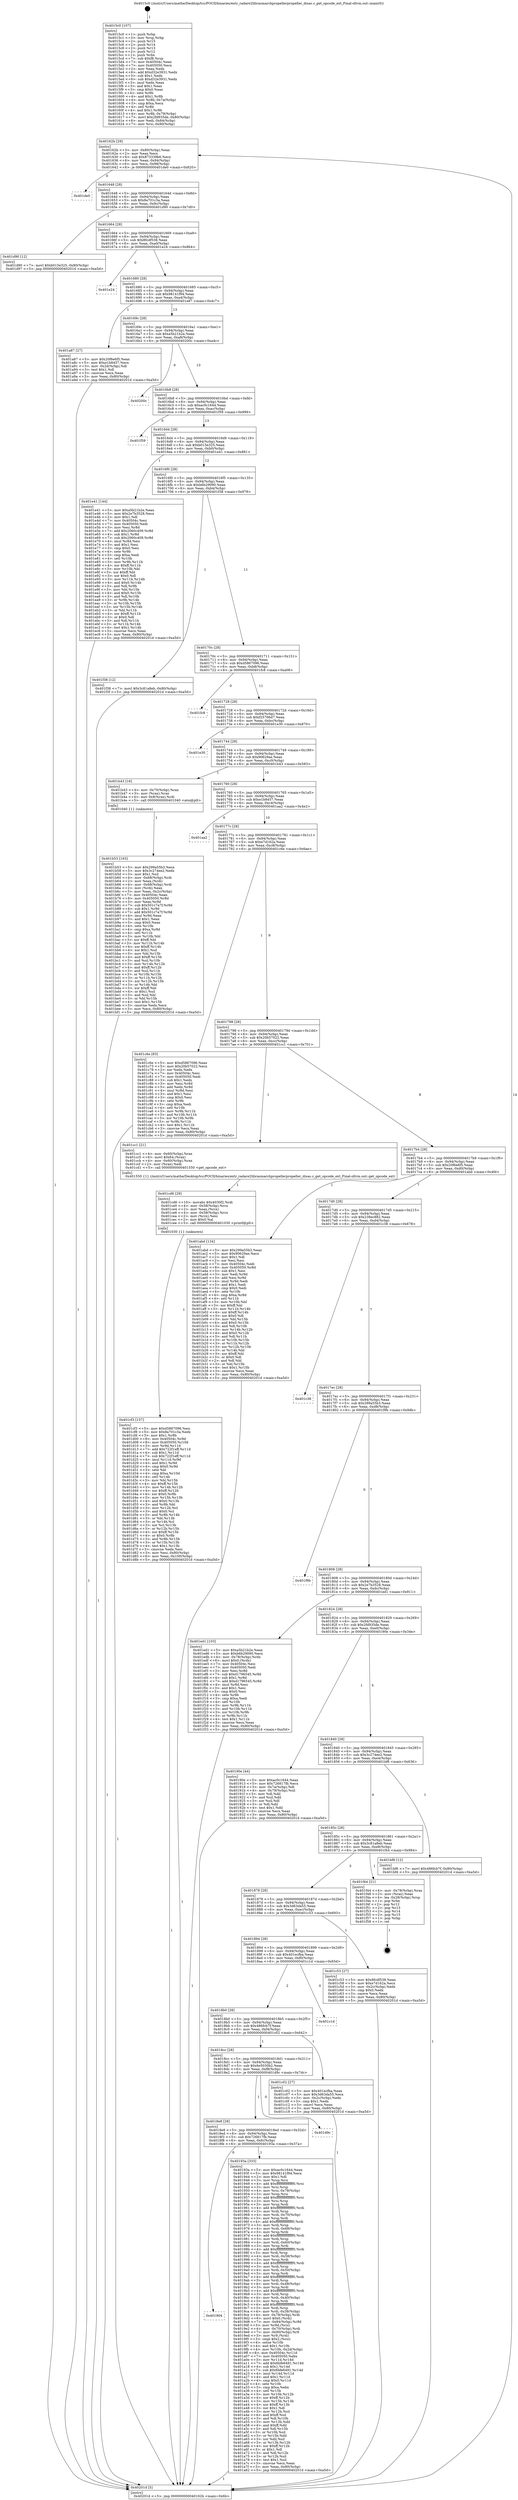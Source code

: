 digraph "0x4015c0" {
  label = "0x4015c0 (/mnt/c/Users/mathe/Desktop/tcc/POCII/binaries/extr_radare2librasmarchpropellerpropeller_disas.c_get_opcode_ext_Final-ollvm.out::main(0))"
  labelloc = "t"
  node[shape=record]

  Entry [label="",width=0.3,height=0.3,shape=circle,fillcolor=black,style=filled]
  "0x40162b" [label="{
     0x40162b [29]\l
     | [instrs]\l
     &nbsp;&nbsp;0x40162b \<+3\>: mov -0x80(%rbp),%eax\l
     &nbsp;&nbsp;0x40162e \<+2\>: mov %eax,%ecx\l
     &nbsp;&nbsp;0x401630 \<+6\>: sub $0x873339b6,%ecx\l
     &nbsp;&nbsp;0x401636 \<+6\>: mov %eax,-0x94(%rbp)\l
     &nbsp;&nbsp;0x40163c \<+6\>: mov %ecx,-0x98(%rbp)\l
     &nbsp;&nbsp;0x401642 \<+6\>: je 0000000000401de0 \<main+0x820\>\l
  }"]
  "0x401de0" [label="{
     0x401de0\l
  }", style=dashed]
  "0x401648" [label="{
     0x401648 [28]\l
     | [instrs]\l
     &nbsp;&nbsp;0x401648 \<+5\>: jmp 000000000040164d \<main+0x8d\>\l
     &nbsp;&nbsp;0x40164d \<+6\>: mov -0x94(%rbp),%eax\l
     &nbsp;&nbsp;0x401653 \<+5\>: sub $0x8a701c3a,%eax\l
     &nbsp;&nbsp;0x401658 \<+6\>: mov %eax,-0x9c(%rbp)\l
     &nbsp;&nbsp;0x40165e \<+6\>: je 0000000000401d90 \<main+0x7d0\>\l
  }"]
  Exit [label="",width=0.3,height=0.3,shape=circle,fillcolor=black,style=filled,peripheries=2]
  "0x401d90" [label="{
     0x401d90 [12]\l
     | [instrs]\l
     &nbsp;&nbsp;0x401d90 \<+7\>: movl $0xb015e325,-0x80(%rbp)\l
     &nbsp;&nbsp;0x401d97 \<+5\>: jmp 000000000040201d \<main+0xa5d\>\l
  }"]
  "0x401664" [label="{
     0x401664 [28]\l
     | [instrs]\l
     &nbsp;&nbsp;0x401664 \<+5\>: jmp 0000000000401669 \<main+0xa9\>\l
     &nbsp;&nbsp;0x401669 \<+6\>: mov -0x94(%rbp),%eax\l
     &nbsp;&nbsp;0x40166f \<+5\>: sub $0x8fcdf538,%eax\l
     &nbsp;&nbsp;0x401674 \<+6\>: mov %eax,-0xa0(%rbp)\l
     &nbsp;&nbsp;0x40167a \<+6\>: je 0000000000401e24 \<main+0x864\>\l
  }"]
  "0x401cf3" [label="{
     0x401cf3 [157]\l
     | [instrs]\l
     &nbsp;&nbsp;0x401cf3 \<+5\>: mov $0xd5867096,%esi\l
     &nbsp;&nbsp;0x401cf8 \<+5\>: mov $0x8a701c3a,%edx\l
     &nbsp;&nbsp;0x401cfd \<+3\>: mov $0x1,%r8b\l
     &nbsp;&nbsp;0x401d00 \<+8\>: mov 0x40504c,%r9d\l
     &nbsp;&nbsp;0x401d08 \<+8\>: mov 0x405050,%r10d\l
     &nbsp;&nbsp;0x401d10 \<+3\>: mov %r9d,%r11d\l
     &nbsp;&nbsp;0x401d13 \<+7\>: add $0x722f1eff,%r11d\l
     &nbsp;&nbsp;0x401d1a \<+4\>: sub $0x1,%r11d\l
     &nbsp;&nbsp;0x401d1e \<+7\>: sub $0x722f1eff,%r11d\l
     &nbsp;&nbsp;0x401d25 \<+4\>: imul %r11d,%r9d\l
     &nbsp;&nbsp;0x401d29 \<+4\>: and $0x1,%r9d\l
     &nbsp;&nbsp;0x401d2d \<+4\>: cmp $0x0,%r9d\l
     &nbsp;&nbsp;0x401d31 \<+3\>: sete %bl\l
     &nbsp;&nbsp;0x401d34 \<+4\>: cmp $0xa,%r10d\l
     &nbsp;&nbsp;0x401d38 \<+4\>: setl %r14b\l
     &nbsp;&nbsp;0x401d3c \<+3\>: mov %bl,%r15b\l
     &nbsp;&nbsp;0x401d3f \<+4\>: xor $0xff,%r15b\l
     &nbsp;&nbsp;0x401d43 \<+3\>: mov %r14b,%r12b\l
     &nbsp;&nbsp;0x401d46 \<+4\>: xor $0xff,%r12b\l
     &nbsp;&nbsp;0x401d4a \<+4\>: xor $0x0,%r8b\l
     &nbsp;&nbsp;0x401d4e \<+3\>: mov %r15b,%r13b\l
     &nbsp;&nbsp;0x401d51 \<+4\>: and $0x0,%r13b\l
     &nbsp;&nbsp;0x401d55 \<+3\>: and %r8b,%bl\l
     &nbsp;&nbsp;0x401d58 \<+3\>: mov %r12b,%cl\l
     &nbsp;&nbsp;0x401d5b \<+3\>: and $0x0,%cl\l
     &nbsp;&nbsp;0x401d5e \<+3\>: and %r8b,%r14b\l
     &nbsp;&nbsp;0x401d61 \<+3\>: or %bl,%r13b\l
     &nbsp;&nbsp;0x401d64 \<+3\>: or %r14b,%cl\l
     &nbsp;&nbsp;0x401d67 \<+3\>: xor %cl,%r13b\l
     &nbsp;&nbsp;0x401d6a \<+3\>: or %r12b,%r15b\l
     &nbsp;&nbsp;0x401d6d \<+4\>: xor $0xff,%r15b\l
     &nbsp;&nbsp;0x401d71 \<+4\>: or $0x0,%r8b\l
     &nbsp;&nbsp;0x401d75 \<+3\>: and %r8b,%r15b\l
     &nbsp;&nbsp;0x401d78 \<+3\>: or %r15b,%r13b\l
     &nbsp;&nbsp;0x401d7b \<+4\>: test $0x1,%r13b\l
     &nbsp;&nbsp;0x401d7f \<+3\>: cmovne %edx,%esi\l
     &nbsp;&nbsp;0x401d82 \<+3\>: mov %esi,-0x80(%rbp)\l
     &nbsp;&nbsp;0x401d85 \<+6\>: mov %eax,-0x100(%rbp)\l
     &nbsp;&nbsp;0x401d8b \<+5\>: jmp 000000000040201d \<main+0xa5d\>\l
  }"]
  "0x401e24" [label="{
     0x401e24\l
  }", style=dashed]
  "0x401680" [label="{
     0x401680 [28]\l
     | [instrs]\l
     &nbsp;&nbsp;0x401680 \<+5\>: jmp 0000000000401685 \<main+0xc5\>\l
     &nbsp;&nbsp;0x401685 \<+6\>: mov -0x94(%rbp),%eax\l
     &nbsp;&nbsp;0x40168b \<+5\>: sub $0x98141f94,%eax\l
     &nbsp;&nbsp;0x401690 \<+6\>: mov %eax,-0xa4(%rbp)\l
     &nbsp;&nbsp;0x401696 \<+6\>: je 0000000000401a87 \<main+0x4c7\>\l
  }"]
  "0x401cd6" [label="{
     0x401cd6 [29]\l
     | [instrs]\l
     &nbsp;&nbsp;0x401cd6 \<+10\>: movabs $0x4030f2,%rdi\l
     &nbsp;&nbsp;0x401ce0 \<+4\>: mov -0x58(%rbp),%rcx\l
     &nbsp;&nbsp;0x401ce4 \<+2\>: mov %eax,(%rcx)\l
     &nbsp;&nbsp;0x401ce6 \<+4\>: mov -0x58(%rbp),%rcx\l
     &nbsp;&nbsp;0x401cea \<+2\>: mov (%rcx),%esi\l
     &nbsp;&nbsp;0x401cec \<+2\>: mov $0x0,%al\l
     &nbsp;&nbsp;0x401cee \<+5\>: call 0000000000401030 \<printf@plt\>\l
     | [calls]\l
     &nbsp;&nbsp;0x401030 \{1\} (unknown)\l
  }"]
  "0x401a87" [label="{
     0x401a87 [27]\l
     | [instrs]\l
     &nbsp;&nbsp;0x401a87 \<+5\>: mov $0x20f6e6f5,%eax\l
     &nbsp;&nbsp;0x401a8c \<+5\>: mov $0xe1b8457,%ecx\l
     &nbsp;&nbsp;0x401a91 \<+3\>: mov -0x2d(%rbp),%dl\l
     &nbsp;&nbsp;0x401a94 \<+3\>: test $0x1,%dl\l
     &nbsp;&nbsp;0x401a97 \<+3\>: cmovne %ecx,%eax\l
     &nbsp;&nbsp;0x401a9a \<+3\>: mov %eax,-0x80(%rbp)\l
     &nbsp;&nbsp;0x401a9d \<+5\>: jmp 000000000040201d \<main+0xa5d\>\l
  }"]
  "0x40169c" [label="{
     0x40169c [28]\l
     | [instrs]\l
     &nbsp;&nbsp;0x40169c \<+5\>: jmp 00000000004016a1 \<main+0xe1\>\l
     &nbsp;&nbsp;0x4016a1 \<+6\>: mov -0x94(%rbp),%eax\l
     &nbsp;&nbsp;0x4016a7 \<+5\>: sub $0xa5b21b2e,%eax\l
     &nbsp;&nbsp;0x4016ac \<+6\>: mov %eax,-0xa8(%rbp)\l
     &nbsp;&nbsp;0x4016b2 \<+6\>: je 000000000040200c \<main+0xa4c\>\l
  }"]
  "0x401b53" [label="{
     0x401b53 [163]\l
     | [instrs]\l
     &nbsp;&nbsp;0x401b53 \<+5\>: mov $0x299a55b3,%ecx\l
     &nbsp;&nbsp;0x401b58 \<+5\>: mov $0x3c274ee2,%edx\l
     &nbsp;&nbsp;0x401b5d \<+3\>: mov $0x1,%sil\l
     &nbsp;&nbsp;0x401b60 \<+4\>: mov -0x68(%rbp),%rdi\l
     &nbsp;&nbsp;0x401b64 \<+2\>: mov %eax,(%rdi)\l
     &nbsp;&nbsp;0x401b66 \<+4\>: mov -0x68(%rbp),%rdi\l
     &nbsp;&nbsp;0x401b6a \<+2\>: mov (%rdi),%eax\l
     &nbsp;&nbsp;0x401b6c \<+3\>: mov %eax,-0x2c(%rbp)\l
     &nbsp;&nbsp;0x401b6f \<+7\>: mov 0x40504c,%eax\l
     &nbsp;&nbsp;0x401b76 \<+8\>: mov 0x405050,%r8d\l
     &nbsp;&nbsp;0x401b7e \<+3\>: mov %eax,%r9d\l
     &nbsp;&nbsp;0x401b81 \<+7\>: sub $0x501c7a7f,%r9d\l
     &nbsp;&nbsp;0x401b88 \<+4\>: sub $0x1,%r9d\l
     &nbsp;&nbsp;0x401b8c \<+7\>: add $0x501c7a7f,%r9d\l
     &nbsp;&nbsp;0x401b93 \<+4\>: imul %r9d,%eax\l
     &nbsp;&nbsp;0x401b97 \<+3\>: and $0x1,%eax\l
     &nbsp;&nbsp;0x401b9a \<+3\>: cmp $0x0,%eax\l
     &nbsp;&nbsp;0x401b9d \<+4\>: sete %r10b\l
     &nbsp;&nbsp;0x401ba1 \<+4\>: cmp $0xa,%r8d\l
     &nbsp;&nbsp;0x401ba5 \<+4\>: setl %r11b\l
     &nbsp;&nbsp;0x401ba9 \<+3\>: mov %r10b,%bl\l
     &nbsp;&nbsp;0x401bac \<+3\>: xor $0xff,%bl\l
     &nbsp;&nbsp;0x401baf \<+3\>: mov %r11b,%r14b\l
     &nbsp;&nbsp;0x401bb2 \<+4\>: xor $0xff,%r14b\l
     &nbsp;&nbsp;0x401bb6 \<+4\>: xor $0x1,%sil\l
     &nbsp;&nbsp;0x401bba \<+3\>: mov %bl,%r15b\l
     &nbsp;&nbsp;0x401bbd \<+4\>: and $0xff,%r15b\l
     &nbsp;&nbsp;0x401bc1 \<+3\>: and %sil,%r10b\l
     &nbsp;&nbsp;0x401bc4 \<+3\>: mov %r14b,%r12b\l
     &nbsp;&nbsp;0x401bc7 \<+4\>: and $0xff,%r12b\l
     &nbsp;&nbsp;0x401bcb \<+3\>: and %sil,%r11b\l
     &nbsp;&nbsp;0x401bce \<+3\>: or %r10b,%r15b\l
     &nbsp;&nbsp;0x401bd1 \<+3\>: or %r11b,%r12b\l
     &nbsp;&nbsp;0x401bd4 \<+3\>: xor %r12b,%r15b\l
     &nbsp;&nbsp;0x401bd7 \<+3\>: or %r14b,%bl\l
     &nbsp;&nbsp;0x401bda \<+3\>: xor $0xff,%bl\l
     &nbsp;&nbsp;0x401bdd \<+4\>: or $0x1,%sil\l
     &nbsp;&nbsp;0x401be1 \<+3\>: and %sil,%bl\l
     &nbsp;&nbsp;0x401be4 \<+3\>: or %bl,%r15b\l
     &nbsp;&nbsp;0x401be7 \<+4\>: test $0x1,%r15b\l
     &nbsp;&nbsp;0x401beb \<+3\>: cmovne %edx,%ecx\l
     &nbsp;&nbsp;0x401bee \<+3\>: mov %ecx,-0x80(%rbp)\l
     &nbsp;&nbsp;0x401bf1 \<+5\>: jmp 000000000040201d \<main+0xa5d\>\l
  }"]
  "0x40200c" [label="{
     0x40200c\l
  }", style=dashed]
  "0x4016b8" [label="{
     0x4016b8 [28]\l
     | [instrs]\l
     &nbsp;&nbsp;0x4016b8 \<+5\>: jmp 00000000004016bd \<main+0xfd\>\l
     &nbsp;&nbsp;0x4016bd \<+6\>: mov -0x94(%rbp),%eax\l
     &nbsp;&nbsp;0x4016c3 \<+5\>: sub $0xac0c1644,%eax\l
     &nbsp;&nbsp;0x4016c8 \<+6\>: mov %eax,-0xac(%rbp)\l
     &nbsp;&nbsp;0x4016ce \<+6\>: je 0000000000401f59 \<main+0x999\>\l
  }"]
  "0x401904" [label="{
     0x401904\l
  }", style=dashed]
  "0x401f59" [label="{
     0x401f59\l
  }", style=dashed]
  "0x4016d4" [label="{
     0x4016d4 [28]\l
     | [instrs]\l
     &nbsp;&nbsp;0x4016d4 \<+5\>: jmp 00000000004016d9 \<main+0x119\>\l
     &nbsp;&nbsp;0x4016d9 \<+6\>: mov -0x94(%rbp),%eax\l
     &nbsp;&nbsp;0x4016df \<+5\>: sub $0xb015e325,%eax\l
     &nbsp;&nbsp;0x4016e4 \<+6\>: mov %eax,-0xb0(%rbp)\l
     &nbsp;&nbsp;0x4016ea \<+6\>: je 0000000000401e41 \<main+0x881\>\l
  }"]
  "0x40193a" [label="{
     0x40193a [333]\l
     | [instrs]\l
     &nbsp;&nbsp;0x40193a \<+5\>: mov $0xac0c1644,%eax\l
     &nbsp;&nbsp;0x40193f \<+5\>: mov $0x98141f94,%ecx\l
     &nbsp;&nbsp;0x401944 \<+2\>: mov $0x1,%dl\l
     &nbsp;&nbsp;0x401946 \<+3\>: mov %rsp,%rsi\l
     &nbsp;&nbsp;0x401949 \<+4\>: add $0xfffffffffffffff0,%rsi\l
     &nbsp;&nbsp;0x40194d \<+3\>: mov %rsi,%rsp\l
     &nbsp;&nbsp;0x401950 \<+4\>: mov %rsi,-0x78(%rbp)\l
     &nbsp;&nbsp;0x401954 \<+3\>: mov %rsp,%rsi\l
     &nbsp;&nbsp;0x401957 \<+4\>: add $0xfffffffffffffff0,%rsi\l
     &nbsp;&nbsp;0x40195b \<+3\>: mov %rsi,%rsp\l
     &nbsp;&nbsp;0x40195e \<+3\>: mov %rsp,%rdi\l
     &nbsp;&nbsp;0x401961 \<+4\>: add $0xfffffffffffffff0,%rdi\l
     &nbsp;&nbsp;0x401965 \<+3\>: mov %rdi,%rsp\l
     &nbsp;&nbsp;0x401968 \<+4\>: mov %rdi,-0x70(%rbp)\l
     &nbsp;&nbsp;0x40196c \<+3\>: mov %rsp,%rdi\l
     &nbsp;&nbsp;0x40196f \<+4\>: add $0xfffffffffffffff0,%rdi\l
     &nbsp;&nbsp;0x401973 \<+3\>: mov %rdi,%rsp\l
     &nbsp;&nbsp;0x401976 \<+4\>: mov %rdi,-0x68(%rbp)\l
     &nbsp;&nbsp;0x40197a \<+3\>: mov %rsp,%rdi\l
     &nbsp;&nbsp;0x40197d \<+4\>: add $0xfffffffffffffff0,%rdi\l
     &nbsp;&nbsp;0x401981 \<+3\>: mov %rdi,%rsp\l
     &nbsp;&nbsp;0x401984 \<+4\>: mov %rdi,-0x60(%rbp)\l
     &nbsp;&nbsp;0x401988 \<+3\>: mov %rsp,%rdi\l
     &nbsp;&nbsp;0x40198b \<+4\>: add $0xfffffffffffffff0,%rdi\l
     &nbsp;&nbsp;0x40198f \<+3\>: mov %rdi,%rsp\l
     &nbsp;&nbsp;0x401992 \<+4\>: mov %rdi,-0x58(%rbp)\l
     &nbsp;&nbsp;0x401996 \<+3\>: mov %rsp,%rdi\l
     &nbsp;&nbsp;0x401999 \<+4\>: add $0xfffffffffffffff0,%rdi\l
     &nbsp;&nbsp;0x40199d \<+3\>: mov %rdi,%rsp\l
     &nbsp;&nbsp;0x4019a0 \<+4\>: mov %rdi,-0x50(%rbp)\l
     &nbsp;&nbsp;0x4019a4 \<+3\>: mov %rsp,%rdi\l
     &nbsp;&nbsp;0x4019a7 \<+4\>: add $0xfffffffffffffff0,%rdi\l
     &nbsp;&nbsp;0x4019ab \<+3\>: mov %rdi,%rsp\l
     &nbsp;&nbsp;0x4019ae \<+4\>: mov %rdi,-0x48(%rbp)\l
     &nbsp;&nbsp;0x4019b2 \<+3\>: mov %rsp,%rdi\l
     &nbsp;&nbsp;0x4019b5 \<+4\>: add $0xfffffffffffffff0,%rdi\l
     &nbsp;&nbsp;0x4019b9 \<+3\>: mov %rdi,%rsp\l
     &nbsp;&nbsp;0x4019bc \<+4\>: mov %rdi,-0x40(%rbp)\l
     &nbsp;&nbsp;0x4019c0 \<+3\>: mov %rsp,%rdi\l
     &nbsp;&nbsp;0x4019c3 \<+4\>: add $0xfffffffffffffff0,%rdi\l
     &nbsp;&nbsp;0x4019c7 \<+3\>: mov %rdi,%rsp\l
     &nbsp;&nbsp;0x4019ca \<+4\>: mov %rdi,-0x38(%rbp)\l
     &nbsp;&nbsp;0x4019ce \<+4\>: mov -0x78(%rbp),%rdi\l
     &nbsp;&nbsp;0x4019d2 \<+6\>: movl $0x0,(%rdi)\l
     &nbsp;&nbsp;0x4019d8 \<+7\>: mov -0x84(%rbp),%r8d\l
     &nbsp;&nbsp;0x4019df \<+3\>: mov %r8d,(%rsi)\l
     &nbsp;&nbsp;0x4019e2 \<+4\>: mov -0x70(%rbp),%rdi\l
     &nbsp;&nbsp;0x4019e6 \<+7\>: mov -0x90(%rbp),%r9\l
     &nbsp;&nbsp;0x4019ed \<+3\>: mov %r9,(%rdi)\l
     &nbsp;&nbsp;0x4019f0 \<+3\>: cmpl $0x2,(%rsi)\l
     &nbsp;&nbsp;0x4019f3 \<+4\>: setne %r10b\l
     &nbsp;&nbsp;0x4019f7 \<+4\>: and $0x1,%r10b\l
     &nbsp;&nbsp;0x4019fb \<+4\>: mov %r10b,-0x2d(%rbp)\l
     &nbsp;&nbsp;0x4019ff \<+8\>: mov 0x40504c,%r11d\l
     &nbsp;&nbsp;0x401a07 \<+7\>: mov 0x405050,%ebx\l
     &nbsp;&nbsp;0x401a0e \<+3\>: mov %r11d,%r14d\l
     &nbsp;&nbsp;0x401a11 \<+7\>: add $0x6bfe6491,%r14d\l
     &nbsp;&nbsp;0x401a18 \<+4\>: sub $0x1,%r14d\l
     &nbsp;&nbsp;0x401a1c \<+7\>: sub $0x6bfe6491,%r14d\l
     &nbsp;&nbsp;0x401a23 \<+4\>: imul %r14d,%r11d\l
     &nbsp;&nbsp;0x401a27 \<+4\>: and $0x1,%r11d\l
     &nbsp;&nbsp;0x401a2b \<+4\>: cmp $0x0,%r11d\l
     &nbsp;&nbsp;0x401a2f \<+4\>: sete %r10b\l
     &nbsp;&nbsp;0x401a33 \<+3\>: cmp $0xa,%ebx\l
     &nbsp;&nbsp;0x401a36 \<+4\>: setl %r15b\l
     &nbsp;&nbsp;0x401a3a \<+3\>: mov %r10b,%r12b\l
     &nbsp;&nbsp;0x401a3d \<+4\>: xor $0xff,%r12b\l
     &nbsp;&nbsp;0x401a41 \<+3\>: mov %r15b,%r13b\l
     &nbsp;&nbsp;0x401a44 \<+4\>: xor $0xff,%r13b\l
     &nbsp;&nbsp;0x401a48 \<+3\>: xor $0x1,%dl\l
     &nbsp;&nbsp;0x401a4b \<+3\>: mov %r12b,%sil\l
     &nbsp;&nbsp;0x401a4e \<+4\>: and $0xff,%sil\l
     &nbsp;&nbsp;0x401a52 \<+3\>: and %dl,%r10b\l
     &nbsp;&nbsp;0x401a55 \<+3\>: mov %r13b,%dil\l
     &nbsp;&nbsp;0x401a58 \<+4\>: and $0xff,%dil\l
     &nbsp;&nbsp;0x401a5c \<+3\>: and %dl,%r15b\l
     &nbsp;&nbsp;0x401a5f \<+3\>: or %r10b,%sil\l
     &nbsp;&nbsp;0x401a62 \<+3\>: or %r15b,%dil\l
     &nbsp;&nbsp;0x401a65 \<+3\>: xor %dil,%sil\l
     &nbsp;&nbsp;0x401a68 \<+3\>: or %r13b,%r12b\l
     &nbsp;&nbsp;0x401a6b \<+4\>: xor $0xff,%r12b\l
     &nbsp;&nbsp;0x401a6f \<+3\>: or $0x1,%dl\l
     &nbsp;&nbsp;0x401a72 \<+3\>: and %dl,%r12b\l
     &nbsp;&nbsp;0x401a75 \<+3\>: or %r12b,%sil\l
     &nbsp;&nbsp;0x401a78 \<+4\>: test $0x1,%sil\l
     &nbsp;&nbsp;0x401a7c \<+3\>: cmovne %ecx,%eax\l
     &nbsp;&nbsp;0x401a7f \<+3\>: mov %eax,-0x80(%rbp)\l
     &nbsp;&nbsp;0x401a82 \<+5\>: jmp 000000000040201d \<main+0xa5d\>\l
  }"]
  "0x401e41" [label="{
     0x401e41 [144]\l
     | [instrs]\l
     &nbsp;&nbsp;0x401e41 \<+5\>: mov $0xa5b21b2e,%eax\l
     &nbsp;&nbsp;0x401e46 \<+5\>: mov $0x2e7b3528,%ecx\l
     &nbsp;&nbsp;0x401e4b \<+2\>: mov $0x1,%dl\l
     &nbsp;&nbsp;0x401e4d \<+7\>: mov 0x40504c,%esi\l
     &nbsp;&nbsp;0x401e54 \<+7\>: mov 0x405050,%edi\l
     &nbsp;&nbsp;0x401e5b \<+3\>: mov %esi,%r8d\l
     &nbsp;&nbsp;0x401e5e \<+7\>: add $0x2060c409,%r8d\l
     &nbsp;&nbsp;0x401e65 \<+4\>: sub $0x1,%r8d\l
     &nbsp;&nbsp;0x401e69 \<+7\>: sub $0x2060c409,%r8d\l
     &nbsp;&nbsp;0x401e70 \<+4\>: imul %r8d,%esi\l
     &nbsp;&nbsp;0x401e74 \<+3\>: and $0x1,%esi\l
     &nbsp;&nbsp;0x401e77 \<+3\>: cmp $0x0,%esi\l
     &nbsp;&nbsp;0x401e7a \<+4\>: sete %r9b\l
     &nbsp;&nbsp;0x401e7e \<+3\>: cmp $0xa,%edi\l
     &nbsp;&nbsp;0x401e81 \<+4\>: setl %r10b\l
     &nbsp;&nbsp;0x401e85 \<+3\>: mov %r9b,%r11b\l
     &nbsp;&nbsp;0x401e88 \<+4\>: xor $0xff,%r11b\l
     &nbsp;&nbsp;0x401e8c \<+3\>: mov %r10b,%bl\l
     &nbsp;&nbsp;0x401e8f \<+3\>: xor $0xff,%bl\l
     &nbsp;&nbsp;0x401e92 \<+3\>: xor $0x0,%dl\l
     &nbsp;&nbsp;0x401e95 \<+3\>: mov %r11b,%r14b\l
     &nbsp;&nbsp;0x401e98 \<+4\>: and $0x0,%r14b\l
     &nbsp;&nbsp;0x401e9c \<+3\>: and %dl,%r9b\l
     &nbsp;&nbsp;0x401e9f \<+3\>: mov %bl,%r15b\l
     &nbsp;&nbsp;0x401ea2 \<+4\>: and $0x0,%r15b\l
     &nbsp;&nbsp;0x401ea6 \<+3\>: and %dl,%r10b\l
     &nbsp;&nbsp;0x401ea9 \<+3\>: or %r9b,%r14b\l
     &nbsp;&nbsp;0x401eac \<+3\>: or %r10b,%r15b\l
     &nbsp;&nbsp;0x401eaf \<+3\>: xor %r15b,%r14b\l
     &nbsp;&nbsp;0x401eb2 \<+3\>: or %bl,%r11b\l
     &nbsp;&nbsp;0x401eb5 \<+4\>: xor $0xff,%r11b\l
     &nbsp;&nbsp;0x401eb9 \<+3\>: or $0x0,%dl\l
     &nbsp;&nbsp;0x401ebc \<+3\>: and %dl,%r11b\l
     &nbsp;&nbsp;0x401ebf \<+3\>: or %r11b,%r14b\l
     &nbsp;&nbsp;0x401ec2 \<+4\>: test $0x1,%r14b\l
     &nbsp;&nbsp;0x401ec6 \<+3\>: cmovne %ecx,%eax\l
     &nbsp;&nbsp;0x401ec9 \<+3\>: mov %eax,-0x80(%rbp)\l
     &nbsp;&nbsp;0x401ecc \<+5\>: jmp 000000000040201d \<main+0xa5d\>\l
  }"]
  "0x4016f0" [label="{
     0x4016f0 [28]\l
     | [instrs]\l
     &nbsp;&nbsp;0x4016f0 \<+5\>: jmp 00000000004016f5 \<main+0x135\>\l
     &nbsp;&nbsp;0x4016f5 \<+6\>: mov -0x94(%rbp),%eax\l
     &nbsp;&nbsp;0x4016fb \<+5\>: sub $0xb6b29090,%eax\l
     &nbsp;&nbsp;0x401700 \<+6\>: mov %eax,-0xb4(%rbp)\l
     &nbsp;&nbsp;0x401706 \<+6\>: je 0000000000401f38 \<main+0x978\>\l
  }"]
  "0x4018e8" [label="{
     0x4018e8 [28]\l
     | [instrs]\l
     &nbsp;&nbsp;0x4018e8 \<+5\>: jmp 00000000004018ed \<main+0x32d\>\l
     &nbsp;&nbsp;0x4018ed \<+6\>: mov -0x94(%rbp),%eax\l
     &nbsp;&nbsp;0x4018f3 \<+5\>: sub $0x726817fb,%eax\l
     &nbsp;&nbsp;0x4018f8 \<+6\>: mov %eax,-0xfc(%rbp)\l
     &nbsp;&nbsp;0x4018fe \<+6\>: je 000000000040193a \<main+0x37a\>\l
  }"]
  "0x401f38" [label="{
     0x401f38 [12]\l
     | [instrs]\l
     &nbsp;&nbsp;0x401f38 \<+7\>: movl $0x3c81a8eb,-0x80(%rbp)\l
     &nbsp;&nbsp;0x401f3f \<+5\>: jmp 000000000040201d \<main+0xa5d\>\l
  }"]
  "0x40170c" [label="{
     0x40170c [28]\l
     | [instrs]\l
     &nbsp;&nbsp;0x40170c \<+5\>: jmp 0000000000401711 \<main+0x151\>\l
     &nbsp;&nbsp;0x401711 \<+6\>: mov -0x94(%rbp),%eax\l
     &nbsp;&nbsp;0x401717 \<+5\>: sub $0xd5867096,%eax\l
     &nbsp;&nbsp;0x40171c \<+6\>: mov %eax,-0xb8(%rbp)\l
     &nbsp;&nbsp;0x401722 \<+6\>: je 0000000000401fc8 \<main+0xa08\>\l
  }"]
  "0x401d9c" [label="{
     0x401d9c\l
  }", style=dashed]
  "0x401fc8" [label="{
     0x401fc8\l
  }", style=dashed]
  "0x401728" [label="{
     0x401728 [28]\l
     | [instrs]\l
     &nbsp;&nbsp;0x401728 \<+5\>: jmp 000000000040172d \<main+0x16d\>\l
     &nbsp;&nbsp;0x40172d \<+6\>: mov -0x94(%rbp),%eax\l
     &nbsp;&nbsp;0x401733 \<+5\>: sub $0xf25766d7,%eax\l
     &nbsp;&nbsp;0x401738 \<+6\>: mov %eax,-0xbc(%rbp)\l
     &nbsp;&nbsp;0x40173e \<+6\>: je 0000000000401e30 \<main+0x870\>\l
  }"]
  "0x4018cc" [label="{
     0x4018cc [28]\l
     | [instrs]\l
     &nbsp;&nbsp;0x4018cc \<+5\>: jmp 00000000004018d1 \<main+0x311\>\l
     &nbsp;&nbsp;0x4018d1 \<+6\>: mov -0x94(%rbp),%eax\l
     &nbsp;&nbsp;0x4018d7 \<+5\>: sub $0x6e5030b2,%eax\l
     &nbsp;&nbsp;0x4018dc \<+6\>: mov %eax,-0xf8(%rbp)\l
     &nbsp;&nbsp;0x4018e2 \<+6\>: je 0000000000401d9c \<main+0x7dc\>\l
  }"]
  "0x401e30" [label="{
     0x401e30\l
  }", style=dashed]
  "0x401744" [label="{
     0x401744 [28]\l
     | [instrs]\l
     &nbsp;&nbsp;0x401744 \<+5\>: jmp 0000000000401749 \<main+0x189\>\l
     &nbsp;&nbsp;0x401749 \<+6\>: mov -0x94(%rbp),%eax\l
     &nbsp;&nbsp;0x40174f \<+5\>: sub $0x90629ae,%eax\l
     &nbsp;&nbsp;0x401754 \<+6\>: mov %eax,-0xc0(%rbp)\l
     &nbsp;&nbsp;0x40175a \<+6\>: je 0000000000401b43 \<main+0x583\>\l
  }"]
  "0x401c02" [label="{
     0x401c02 [27]\l
     | [instrs]\l
     &nbsp;&nbsp;0x401c02 \<+5\>: mov $0x401ecfba,%eax\l
     &nbsp;&nbsp;0x401c07 \<+5\>: mov $0x3d63da55,%ecx\l
     &nbsp;&nbsp;0x401c0c \<+3\>: mov -0x2c(%rbp),%edx\l
     &nbsp;&nbsp;0x401c0f \<+3\>: cmp $0x1,%edx\l
     &nbsp;&nbsp;0x401c12 \<+3\>: cmovl %ecx,%eax\l
     &nbsp;&nbsp;0x401c15 \<+3\>: mov %eax,-0x80(%rbp)\l
     &nbsp;&nbsp;0x401c18 \<+5\>: jmp 000000000040201d \<main+0xa5d\>\l
  }"]
  "0x401b43" [label="{
     0x401b43 [16]\l
     | [instrs]\l
     &nbsp;&nbsp;0x401b43 \<+4\>: mov -0x70(%rbp),%rax\l
     &nbsp;&nbsp;0x401b47 \<+3\>: mov (%rax),%rax\l
     &nbsp;&nbsp;0x401b4a \<+4\>: mov 0x8(%rax),%rdi\l
     &nbsp;&nbsp;0x401b4e \<+5\>: call 0000000000401040 \<atoi@plt\>\l
     | [calls]\l
     &nbsp;&nbsp;0x401040 \{1\} (unknown)\l
  }"]
  "0x401760" [label="{
     0x401760 [28]\l
     | [instrs]\l
     &nbsp;&nbsp;0x401760 \<+5\>: jmp 0000000000401765 \<main+0x1a5\>\l
     &nbsp;&nbsp;0x401765 \<+6\>: mov -0x94(%rbp),%eax\l
     &nbsp;&nbsp;0x40176b \<+5\>: sub $0xe1b8457,%eax\l
     &nbsp;&nbsp;0x401770 \<+6\>: mov %eax,-0xc4(%rbp)\l
     &nbsp;&nbsp;0x401776 \<+6\>: je 0000000000401aa2 \<main+0x4e2\>\l
  }"]
  "0x4018b0" [label="{
     0x4018b0 [28]\l
     | [instrs]\l
     &nbsp;&nbsp;0x4018b0 \<+5\>: jmp 00000000004018b5 \<main+0x2f5\>\l
     &nbsp;&nbsp;0x4018b5 \<+6\>: mov -0x94(%rbp),%eax\l
     &nbsp;&nbsp;0x4018bb \<+5\>: sub $0x486fcb7f,%eax\l
     &nbsp;&nbsp;0x4018c0 \<+6\>: mov %eax,-0xf4(%rbp)\l
     &nbsp;&nbsp;0x4018c6 \<+6\>: je 0000000000401c02 \<main+0x642\>\l
  }"]
  "0x401aa2" [label="{
     0x401aa2\l
  }", style=dashed]
  "0x40177c" [label="{
     0x40177c [28]\l
     | [instrs]\l
     &nbsp;&nbsp;0x40177c \<+5\>: jmp 0000000000401781 \<main+0x1c1\>\l
     &nbsp;&nbsp;0x401781 \<+6\>: mov -0x94(%rbp),%eax\l
     &nbsp;&nbsp;0x401787 \<+5\>: sub $0xe7d162a,%eax\l
     &nbsp;&nbsp;0x40178c \<+6\>: mov %eax,-0xc8(%rbp)\l
     &nbsp;&nbsp;0x401792 \<+6\>: je 0000000000401c6e \<main+0x6ae\>\l
  }"]
  "0x401c1d" [label="{
     0x401c1d\l
  }", style=dashed]
  "0x401c6e" [label="{
     0x401c6e [83]\l
     | [instrs]\l
     &nbsp;&nbsp;0x401c6e \<+5\>: mov $0xd5867096,%eax\l
     &nbsp;&nbsp;0x401c73 \<+5\>: mov $0x20b57022,%ecx\l
     &nbsp;&nbsp;0x401c78 \<+2\>: xor %edx,%edx\l
     &nbsp;&nbsp;0x401c7a \<+7\>: mov 0x40504c,%esi\l
     &nbsp;&nbsp;0x401c81 \<+7\>: mov 0x405050,%edi\l
     &nbsp;&nbsp;0x401c88 \<+3\>: sub $0x1,%edx\l
     &nbsp;&nbsp;0x401c8b \<+3\>: mov %esi,%r8d\l
     &nbsp;&nbsp;0x401c8e \<+3\>: add %edx,%r8d\l
     &nbsp;&nbsp;0x401c91 \<+4\>: imul %r8d,%esi\l
     &nbsp;&nbsp;0x401c95 \<+3\>: and $0x1,%esi\l
     &nbsp;&nbsp;0x401c98 \<+3\>: cmp $0x0,%esi\l
     &nbsp;&nbsp;0x401c9b \<+4\>: sete %r9b\l
     &nbsp;&nbsp;0x401c9f \<+3\>: cmp $0xa,%edi\l
     &nbsp;&nbsp;0x401ca2 \<+4\>: setl %r10b\l
     &nbsp;&nbsp;0x401ca6 \<+3\>: mov %r9b,%r11b\l
     &nbsp;&nbsp;0x401ca9 \<+3\>: and %r10b,%r11b\l
     &nbsp;&nbsp;0x401cac \<+3\>: xor %r10b,%r9b\l
     &nbsp;&nbsp;0x401caf \<+3\>: or %r9b,%r11b\l
     &nbsp;&nbsp;0x401cb2 \<+4\>: test $0x1,%r11b\l
     &nbsp;&nbsp;0x401cb6 \<+3\>: cmovne %ecx,%eax\l
     &nbsp;&nbsp;0x401cb9 \<+3\>: mov %eax,-0x80(%rbp)\l
     &nbsp;&nbsp;0x401cbc \<+5\>: jmp 000000000040201d \<main+0xa5d\>\l
  }"]
  "0x401798" [label="{
     0x401798 [28]\l
     | [instrs]\l
     &nbsp;&nbsp;0x401798 \<+5\>: jmp 000000000040179d \<main+0x1dd\>\l
     &nbsp;&nbsp;0x40179d \<+6\>: mov -0x94(%rbp),%eax\l
     &nbsp;&nbsp;0x4017a3 \<+5\>: sub $0x20b57022,%eax\l
     &nbsp;&nbsp;0x4017a8 \<+6\>: mov %eax,-0xcc(%rbp)\l
     &nbsp;&nbsp;0x4017ae \<+6\>: je 0000000000401cc1 \<main+0x701\>\l
  }"]
  "0x401894" [label="{
     0x401894 [28]\l
     | [instrs]\l
     &nbsp;&nbsp;0x401894 \<+5\>: jmp 0000000000401899 \<main+0x2d9\>\l
     &nbsp;&nbsp;0x401899 \<+6\>: mov -0x94(%rbp),%eax\l
     &nbsp;&nbsp;0x40189f \<+5\>: sub $0x401ecfba,%eax\l
     &nbsp;&nbsp;0x4018a4 \<+6\>: mov %eax,-0xf0(%rbp)\l
     &nbsp;&nbsp;0x4018aa \<+6\>: je 0000000000401c1d \<main+0x65d\>\l
  }"]
  "0x401cc1" [label="{
     0x401cc1 [21]\l
     | [instrs]\l
     &nbsp;&nbsp;0x401cc1 \<+4\>: mov -0x60(%rbp),%rax\l
     &nbsp;&nbsp;0x401cc5 \<+6\>: movl $0x64,(%rax)\l
     &nbsp;&nbsp;0x401ccb \<+4\>: mov -0x60(%rbp),%rax\l
     &nbsp;&nbsp;0x401ccf \<+2\>: mov (%rax),%edi\l
     &nbsp;&nbsp;0x401cd1 \<+5\>: call 0000000000401550 \<get_opcode_ext\>\l
     | [calls]\l
     &nbsp;&nbsp;0x401550 \{1\} (/mnt/c/Users/mathe/Desktop/tcc/POCII/binaries/extr_radare2librasmarchpropellerpropeller_disas.c_get_opcode_ext_Final-ollvm.out::get_opcode_ext)\l
  }"]
  "0x4017b4" [label="{
     0x4017b4 [28]\l
     | [instrs]\l
     &nbsp;&nbsp;0x4017b4 \<+5\>: jmp 00000000004017b9 \<main+0x1f9\>\l
     &nbsp;&nbsp;0x4017b9 \<+6\>: mov -0x94(%rbp),%eax\l
     &nbsp;&nbsp;0x4017bf \<+5\>: sub $0x20f6e6f5,%eax\l
     &nbsp;&nbsp;0x4017c4 \<+6\>: mov %eax,-0xd0(%rbp)\l
     &nbsp;&nbsp;0x4017ca \<+6\>: je 0000000000401abd \<main+0x4fd\>\l
  }"]
  "0x401c53" [label="{
     0x401c53 [27]\l
     | [instrs]\l
     &nbsp;&nbsp;0x401c53 \<+5\>: mov $0x8fcdf538,%eax\l
     &nbsp;&nbsp;0x401c58 \<+5\>: mov $0xe7d162a,%ecx\l
     &nbsp;&nbsp;0x401c5d \<+3\>: mov -0x2c(%rbp),%edx\l
     &nbsp;&nbsp;0x401c60 \<+3\>: cmp $0x0,%edx\l
     &nbsp;&nbsp;0x401c63 \<+3\>: cmove %ecx,%eax\l
     &nbsp;&nbsp;0x401c66 \<+3\>: mov %eax,-0x80(%rbp)\l
     &nbsp;&nbsp;0x401c69 \<+5\>: jmp 000000000040201d \<main+0xa5d\>\l
  }"]
  "0x401abd" [label="{
     0x401abd [134]\l
     | [instrs]\l
     &nbsp;&nbsp;0x401abd \<+5\>: mov $0x299a55b3,%eax\l
     &nbsp;&nbsp;0x401ac2 \<+5\>: mov $0x90629ae,%ecx\l
     &nbsp;&nbsp;0x401ac7 \<+2\>: mov $0x1,%dl\l
     &nbsp;&nbsp;0x401ac9 \<+2\>: xor %esi,%esi\l
     &nbsp;&nbsp;0x401acb \<+7\>: mov 0x40504c,%edi\l
     &nbsp;&nbsp;0x401ad2 \<+8\>: mov 0x405050,%r8d\l
     &nbsp;&nbsp;0x401ada \<+3\>: sub $0x1,%esi\l
     &nbsp;&nbsp;0x401add \<+3\>: mov %edi,%r9d\l
     &nbsp;&nbsp;0x401ae0 \<+3\>: add %esi,%r9d\l
     &nbsp;&nbsp;0x401ae3 \<+4\>: imul %r9d,%edi\l
     &nbsp;&nbsp;0x401ae7 \<+3\>: and $0x1,%edi\l
     &nbsp;&nbsp;0x401aea \<+3\>: cmp $0x0,%edi\l
     &nbsp;&nbsp;0x401aed \<+4\>: sete %r10b\l
     &nbsp;&nbsp;0x401af1 \<+4\>: cmp $0xa,%r8d\l
     &nbsp;&nbsp;0x401af5 \<+4\>: setl %r11b\l
     &nbsp;&nbsp;0x401af9 \<+3\>: mov %r10b,%bl\l
     &nbsp;&nbsp;0x401afc \<+3\>: xor $0xff,%bl\l
     &nbsp;&nbsp;0x401aff \<+3\>: mov %r11b,%r14b\l
     &nbsp;&nbsp;0x401b02 \<+4\>: xor $0xff,%r14b\l
     &nbsp;&nbsp;0x401b06 \<+3\>: xor $0x0,%dl\l
     &nbsp;&nbsp;0x401b09 \<+3\>: mov %bl,%r15b\l
     &nbsp;&nbsp;0x401b0c \<+4\>: and $0x0,%r15b\l
     &nbsp;&nbsp;0x401b10 \<+3\>: and %dl,%r10b\l
     &nbsp;&nbsp;0x401b13 \<+3\>: mov %r14b,%r12b\l
     &nbsp;&nbsp;0x401b16 \<+4\>: and $0x0,%r12b\l
     &nbsp;&nbsp;0x401b1a \<+3\>: and %dl,%r11b\l
     &nbsp;&nbsp;0x401b1d \<+3\>: or %r10b,%r15b\l
     &nbsp;&nbsp;0x401b20 \<+3\>: or %r11b,%r12b\l
     &nbsp;&nbsp;0x401b23 \<+3\>: xor %r12b,%r15b\l
     &nbsp;&nbsp;0x401b26 \<+3\>: or %r14b,%bl\l
     &nbsp;&nbsp;0x401b29 \<+3\>: xor $0xff,%bl\l
     &nbsp;&nbsp;0x401b2c \<+3\>: or $0x0,%dl\l
     &nbsp;&nbsp;0x401b2f \<+2\>: and %dl,%bl\l
     &nbsp;&nbsp;0x401b31 \<+3\>: or %bl,%r15b\l
     &nbsp;&nbsp;0x401b34 \<+4\>: test $0x1,%r15b\l
     &nbsp;&nbsp;0x401b38 \<+3\>: cmovne %ecx,%eax\l
     &nbsp;&nbsp;0x401b3b \<+3\>: mov %eax,-0x80(%rbp)\l
     &nbsp;&nbsp;0x401b3e \<+5\>: jmp 000000000040201d \<main+0xa5d\>\l
  }"]
  "0x4017d0" [label="{
     0x4017d0 [28]\l
     | [instrs]\l
     &nbsp;&nbsp;0x4017d0 \<+5\>: jmp 00000000004017d5 \<main+0x215\>\l
     &nbsp;&nbsp;0x4017d5 \<+6\>: mov -0x94(%rbp),%eax\l
     &nbsp;&nbsp;0x4017db \<+5\>: sub $0x238ec882,%eax\l
     &nbsp;&nbsp;0x4017e0 \<+6\>: mov %eax,-0xd4(%rbp)\l
     &nbsp;&nbsp;0x4017e6 \<+6\>: je 0000000000401c38 \<main+0x678\>\l
  }"]
  "0x401878" [label="{
     0x401878 [28]\l
     | [instrs]\l
     &nbsp;&nbsp;0x401878 \<+5\>: jmp 000000000040187d \<main+0x2bd\>\l
     &nbsp;&nbsp;0x40187d \<+6\>: mov -0x94(%rbp),%eax\l
     &nbsp;&nbsp;0x401883 \<+5\>: sub $0x3d63da55,%eax\l
     &nbsp;&nbsp;0x401888 \<+6\>: mov %eax,-0xec(%rbp)\l
     &nbsp;&nbsp;0x40188e \<+6\>: je 0000000000401c53 \<main+0x693\>\l
  }"]
  "0x401c38" [label="{
     0x401c38\l
  }", style=dashed]
  "0x4017ec" [label="{
     0x4017ec [28]\l
     | [instrs]\l
     &nbsp;&nbsp;0x4017ec \<+5\>: jmp 00000000004017f1 \<main+0x231\>\l
     &nbsp;&nbsp;0x4017f1 \<+6\>: mov -0x94(%rbp),%eax\l
     &nbsp;&nbsp;0x4017f7 \<+5\>: sub $0x299a55b3,%eax\l
     &nbsp;&nbsp;0x4017fc \<+6\>: mov %eax,-0xd8(%rbp)\l
     &nbsp;&nbsp;0x401802 \<+6\>: je 0000000000401f9b \<main+0x9db\>\l
  }"]
  "0x401f44" [label="{
     0x401f44 [21]\l
     | [instrs]\l
     &nbsp;&nbsp;0x401f44 \<+4\>: mov -0x78(%rbp),%rax\l
     &nbsp;&nbsp;0x401f48 \<+2\>: mov (%rax),%eax\l
     &nbsp;&nbsp;0x401f4a \<+4\>: lea -0x28(%rbp),%rsp\l
     &nbsp;&nbsp;0x401f4e \<+1\>: pop %rbx\l
     &nbsp;&nbsp;0x401f4f \<+2\>: pop %r12\l
     &nbsp;&nbsp;0x401f51 \<+2\>: pop %r13\l
     &nbsp;&nbsp;0x401f53 \<+2\>: pop %r14\l
     &nbsp;&nbsp;0x401f55 \<+2\>: pop %r15\l
     &nbsp;&nbsp;0x401f57 \<+1\>: pop %rbp\l
     &nbsp;&nbsp;0x401f58 \<+1\>: ret\l
  }"]
  "0x401f9b" [label="{
     0x401f9b\l
  }", style=dashed]
  "0x401808" [label="{
     0x401808 [28]\l
     | [instrs]\l
     &nbsp;&nbsp;0x401808 \<+5\>: jmp 000000000040180d \<main+0x24d\>\l
     &nbsp;&nbsp;0x40180d \<+6\>: mov -0x94(%rbp),%eax\l
     &nbsp;&nbsp;0x401813 \<+5\>: sub $0x2e7b3528,%eax\l
     &nbsp;&nbsp;0x401818 \<+6\>: mov %eax,-0xdc(%rbp)\l
     &nbsp;&nbsp;0x40181e \<+6\>: je 0000000000401ed1 \<main+0x911\>\l
  }"]
  "0x40185c" [label="{
     0x40185c [28]\l
     | [instrs]\l
     &nbsp;&nbsp;0x40185c \<+5\>: jmp 0000000000401861 \<main+0x2a1\>\l
     &nbsp;&nbsp;0x401861 \<+6\>: mov -0x94(%rbp),%eax\l
     &nbsp;&nbsp;0x401867 \<+5\>: sub $0x3c81a8eb,%eax\l
     &nbsp;&nbsp;0x40186c \<+6\>: mov %eax,-0xe8(%rbp)\l
     &nbsp;&nbsp;0x401872 \<+6\>: je 0000000000401f44 \<main+0x984\>\l
  }"]
  "0x401ed1" [label="{
     0x401ed1 [103]\l
     | [instrs]\l
     &nbsp;&nbsp;0x401ed1 \<+5\>: mov $0xa5b21b2e,%eax\l
     &nbsp;&nbsp;0x401ed6 \<+5\>: mov $0xb6b29090,%ecx\l
     &nbsp;&nbsp;0x401edb \<+4\>: mov -0x78(%rbp),%rdx\l
     &nbsp;&nbsp;0x401edf \<+6\>: movl $0x0,(%rdx)\l
     &nbsp;&nbsp;0x401ee5 \<+7\>: mov 0x40504c,%esi\l
     &nbsp;&nbsp;0x401eec \<+7\>: mov 0x405050,%edi\l
     &nbsp;&nbsp;0x401ef3 \<+3\>: mov %esi,%r8d\l
     &nbsp;&nbsp;0x401ef6 \<+7\>: sub $0xd1796545,%r8d\l
     &nbsp;&nbsp;0x401efd \<+4\>: sub $0x1,%r8d\l
     &nbsp;&nbsp;0x401f01 \<+7\>: add $0xd1796545,%r8d\l
     &nbsp;&nbsp;0x401f08 \<+4\>: imul %r8d,%esi\l
     &nbsp;&nbsp;0x401f0c \<+3\>: and $0x1,%esi\l
     &nbsp;&nbsp;0x401f0f \<+3\>: cmp $0x0,%esi\l
     &nbsp;&nbsp;0x401f12 \<+4\>: sete %r9b\l
     &nbsp;&nbsp;0x401f16 \<+3\>: cmp $0xa,%edi\l
     &nbsp;&nbsp;0x401f19 \<+4\>: setl %r10b\l
     &nbsp;&nbsp;0x401f1d \<+3\>: mov %r9b,%r11b\l
     &nbsp;&nbsp;0x401f20 \<+3\>: and %r10b,%r11b\l
     &nbsp;&nbsp;0x401f23 \<+3\>: xor %r10b,%r9b\l
     &nbsp;&nbsp;0x401f26 \<+3\>: or %r9b,%r11b\l
     &nbsp;&nbsp;0x401f29 \<+4\>: test $0x1,%r11b\l
     &nbsp;&nbsp;0x401f2d \<+3\>: cmovne %ecx,%eax\l
     &nbsp;&nbsp;0x401f30 \<+3\>: mov %eax,-0x80(%rbp)\l
     &nbsp;&nbsp;0x401f33 \<+5\>: jmp 000000000040201d \<main+0xa5d\>\l
  }"]
  "0x401824" [label="{
     0x401824 [28]\l
     | [instrs]\l
     &nbsp;&nbsp;0x401824 \<+5\>: jmp 0000000000401829 \<main+0x269\>\l
     &nbsp;&nbsp;0x401829 \<+6\>: mov -0x94(%rbp),%eax\l
     &nbsp;&nbsp;0x40182f \<+5\>: sub $0x2fd935de,%eax\l
     &nbsp;&nbsp;0x401834 \<+6\>: mov %eax,-0xe0(%rbp)\l
     &nbsp;&nbsp;0x40183a \<+6\>: je 000000000040190e \<main+0x34e\>\l
  }"]
  "0x401bf6" [label="{
     0x401bf6 [12]\l
     | [instrs]\l
     &nbsp;&nbsp;0x401bf6 \<+7\>: movl $0x486fcb7f,-0x80(%rbp)\l
     &nbsp;&nbsp;0x401bfd \<+5\>: jmp 000000000040201d \<main+0xa5d\>\l
  }"]
  "0x40190e" [label="{
     0x40190e [44]\l
     | [instrs]\l
     &nbsp;&nbsp;0x40190e \<+5\>: mov $0xac0c1644,%eax\l
     &nbsp;&nbsp;0x401913 \<+5\>: mov $0x726817fb,%ecx\l
     &nbsp;&nbsp;0x401918 \<+3\>: mov -0x7a(%rbp),%dl\l
     &nbsp;&nbsp;0x40191b \<+4\>: mov -0x79(%rbp),%sil\l
     &nbsp;&nbsp;0x40191f \<+3\>: mov %dl,%dil\l
     &nbsp;&nbsp;0x401922 \<+3\>: and %sil,%dil\l
     &nbsp;&nbsp;0x401925 \<+3\>: xor %sil,%dl\l
     &nbsp;&nbsp;0x401928 \<+3\>: or %dl,%dil\l
     &nbsp;&nbsp;0x40192b \<+4\>: test $0x1,%dil\l
     &nbsp;&nbsp;0x40192f \<+3\>: cmovne %ecx,%eax\l
     &nbsp;&nbsp;0x401932 \<+3\>: mov %eax,-0x80(%rbp)\l
     &nbsp;&nbsp;0x401935 \<+5\>: jmp 000000000040201d \<main+0xa5d\>\l
  }"]
  "0x401840" [label="{
     0x401840 [28]\l
     | [instrs]\l
     &nbsp;&nbsp;0x401840 \<+5\>: jmp 0000000000401845 \<main+0x285\>\l
     &nbsp;&nbsp;0x401845 \<+6\>: mov -0x94(%rbp),%eax\l
     &nbsp;&nbsp;0x40184b \<+5\>: sub $0x3c274ee2,%eax\l
     &nbsp;&nbsp;0x401850 \<+6\>: mov %eax,-0xe4(%rbp)\l
     &nbsp;&nbsp;0x401856 \<+6\>: je 0000000000401bf6 \<main+0x636\>\l
  }"]
  "0x40201d" [label="{
     0x40201d [5]\l
     | [instrs]\l
     &nbsp;&nbsp;0x40201d \<+5\>: jmp 000000000040162b \<main+0x6b\>\l
  }"]
  "0x4015c0" [label="{
     0x4015c0 [107]\l
     | [instrs]\l
     &nbsp;&nbsp;0x4015c0 \<+1\>: push %rbp\l
     &nbsp;&nbsp;0x4015c1 \<+3\>: mov %rsp,%rbp\l
     &nbsp;&nbsp;0x4015c4 \<+2\>: push %r15\l
     &nbsp;&nbsp;0x4015c6 \<+2\>: push %r14\l
     &nbsp;&nbsp;0x4015c8 \<+2\>: push %r13\l
     &nbsp;&nbsp;0x4015ca \<+2\>: push %r12\l
     &nbsp;&nbsp;0x4015cc \<+1\>: push %rbx\l
     &nbsp;&nbsp;0x4015cd \<+7\>: sub $0xf8,%rsp\l
     &nbsp;&nbsp;0x4015d4 \<+7\>: mov 0x40504c,%eax\l
     &nbsp;&nbsp;0x4015db \<+7\>: mov 0x405050,%ecx\l
     &nbsp;&nbsp;0x4015e2 \<+2\>: mov %eax,%edx\l
     &nbsp;&nbsp;0x4015e4 \<+6\>: add $0xd32e3931,%edx\l
     &nbsp;&nbsp;0x4015ea \<+3\>: sub $0x1,%edx\l
     &nbsp;&nbsp;0x4015ed \<+6\>: sub $0xd32e3931,%edx\l
     &nbsp;&nbsp;0x4015f3 \<+3\>: imul %edx,%eax\l
     &nbsp;&nbsp;0x4015f6 \<+3\>: and $0x1,%eax\l
     &nbsp;&nbsp;0x4015f9 \<+3\>: cmp $0x0,%eax\l
     &nbsp;&nbsp;0x4015fc \<+4\>: sete %r8b\l
     &nbsp;&nbsp;0x401600 \<+4\>: and $0x1,%r8b\l
     &nbsp;&nbsp;0x401604 \<+4\>: mov %r8b,-0x7a(%rbp)\l
     &nbsp;&nbsp;0x401608 \<+3\>: cmp $0xa,%ecx\l
     &nbsp;&nbsp;0x40160b \<+4\>: setl %r8b\l
     &nbsp;&nbsp;0x40160f \<+4\>: and $0x1,%r8b\l
     &nbsp;&nbsp;0x401613 \<+4\>: mov %r8b,-0x79(%rbp)\l
     &nbsp;&nbsp;0x401617 \<+7\>: movl $0x2fd935de,-0x80(%rbp)\l
     &nbsp;&nbsp;0x40161e \<+6\>: mov %edi,-0x84(%rbp)\l
     &nbsp;&nbsp;0x401624 \<+7\>: mov %rsi,-0x90(%rbp)\l
  }"]
  Entry -> "0x4015c0" [label=" 1"]
  "0x40162b" -> "0x401de0" [label=" 0"]
  "0x40162b" -> "0x401648" [label=" 15"]
  "0x401f44" -> Exit [label=" 1"]
  "0x401648" -> "0x401d90" [label=" 1"]
  "0x401648" -> "0x401664" [label=" 14"]
  "0x401f38" -> "0x40201d" [label=" 1"]
  "0x401664" -> "0x401e24" [label=" 0"]
  "0x401664" -> "0x401680" [label=" 14"]
  "0x401ed1" -> "0x40201d" [label=" 1"]
  "0x401680" -> "0x401a87" [label=" 1"]
  "0x401680" -> "0x40169c" [label=" 13"]
  "0x401e41" -> "0x40201d" [label=" 1"]
  "0x40169c" -> "0x40200c" [label=" 0"]
  "0x40169c" -> "0x4016b8" [label=" 13"]
  "0x401d90" -> "0x40201d" [label=" 1"]
  "0x4016b8" -> "0x401f59" [label=" 0"]
  "0x4016b8" -> "0x4016d4" [label=" 13"]
  "0x401cd6" -> "0x401cf3" [label=" 1"]
  "0x4016d4" -> "0x401e41" [label=" 1"]
  "0x4016d4" -> "0x4016f0" [label=" 12"]
  "0x401cc1" -> "0x401cd6" [label=" 1"]
  "0x4016f0" -> "0x401f38" [label=" 1"]
  "0x4016f0" -> "0x40170c" [label=" 11"]
  "0x401c53" -> "0x40201d" [label=" 1"]
  "0x40170c" -> "0x401fc8" [label=" 0"]
  "0x40170c" -> "0x401728" [label=" 11"]
  "0x401c02" -> "0x40201d" [label=" 1"]
  "0x401728" -> "0x401e30" [label=" 0"]
  "0x401728" -> "0x401744" [label=" 11"]
  "0x401b53" -> "0x40201d" [label=" 1"]
  "0x401744" -> "0x401b43" [label=" 1"]
  "0x401744" -> "0x401760" [label=" 10"]
  "0x401b43" -> "0x401b53" [label=" 1"]
  "0x401760" -> "0x401aa2" [label=" 0"]
  "0x401760" -> "0x40177c" [label=" 10"]
  "0x401a87" -> "0x40201d" [label=" 1"]
  "0x40177c" -> "0x401c6e" [label=" 1"]
  "0x40177c" -> "0x401798" [label=" 9"]
  "0x40193a" -> "0x40201d" [label=" 1"]
  "0x401798" -> "0x401cc1" [label=" 1"]
  "0x401798" -> "0x4017b4" [label=" 8"]
  "0x4018e8" -> "0x401904" [label=" 0"]
  "0x4017b4" -> "0x401abd" [label=" 1"]
  "0x4017b4" -> "0x4017d0" [label=" 7"]
  "0x4018e8" -> "0x40193a" [label=" 1"]
  "0x4017d0" -> "0x401c38" [label=" 0"]
  "0x4017d0" -> "0x4017ec" [label=" 7"]
  "0x4018cc" -> "0x4018e8" [label=" 1"]
  "0x4017ec" -> "0x401f9b" [label=" 0"]
  "0x4017ec" -> "0x401808" [label=" 7"]
  "0x4018cc" -> "0x401d9c" [label=" 0"]
  "0x401808" -> "0x401ed1" [label=" 1"]
  "0x401808" -> "0x401824" [label=" 6"]
  "0x4018b0" -> "0x4018cc" [label=" 1"]
  "0x401824" -> "0x40190e" [label=" 1"]
  "0x401824" -> "0x401840" [label=" 5"]
  "0x40190e" -> "0x40201d" [label=" 1"]
  "0x4015c0" -> "0x40162b" [label=" 1"]
  "0x40201d" -> "0x40162b" [label=" 14"]
  "0x4018b0" -> "0x401c02" [label=" 1"]
  "0x401840" -> "0x401bf6" [label=" 1"]
  "0x401840" -> "0x40185c" [label=" 4"]
  "0x401bf6" -> "0x40201d" [label=" 1"]
  "0x40185c" -> "0x401f44" [label=" 1"]
  "0x40185c" -> "0x401878" [label=" 3"]
  "0x401c6e" -> "0x40201d" [label=" 1"]
  "0x401878" -> "0x401c53" [label=" 1"]
  "0x401878" -> "0x401894" [label=" 2"]
  "0x401cf3" -> "0x40201d" [label=" 1"]
  "0x401894" -> "0x401c1d" [label=" 0"]
  "0x401894" -> "0x4018b0" [label=" 2"]
  "0x401abd" -> "0x40201d" [label=" 1"]
}
